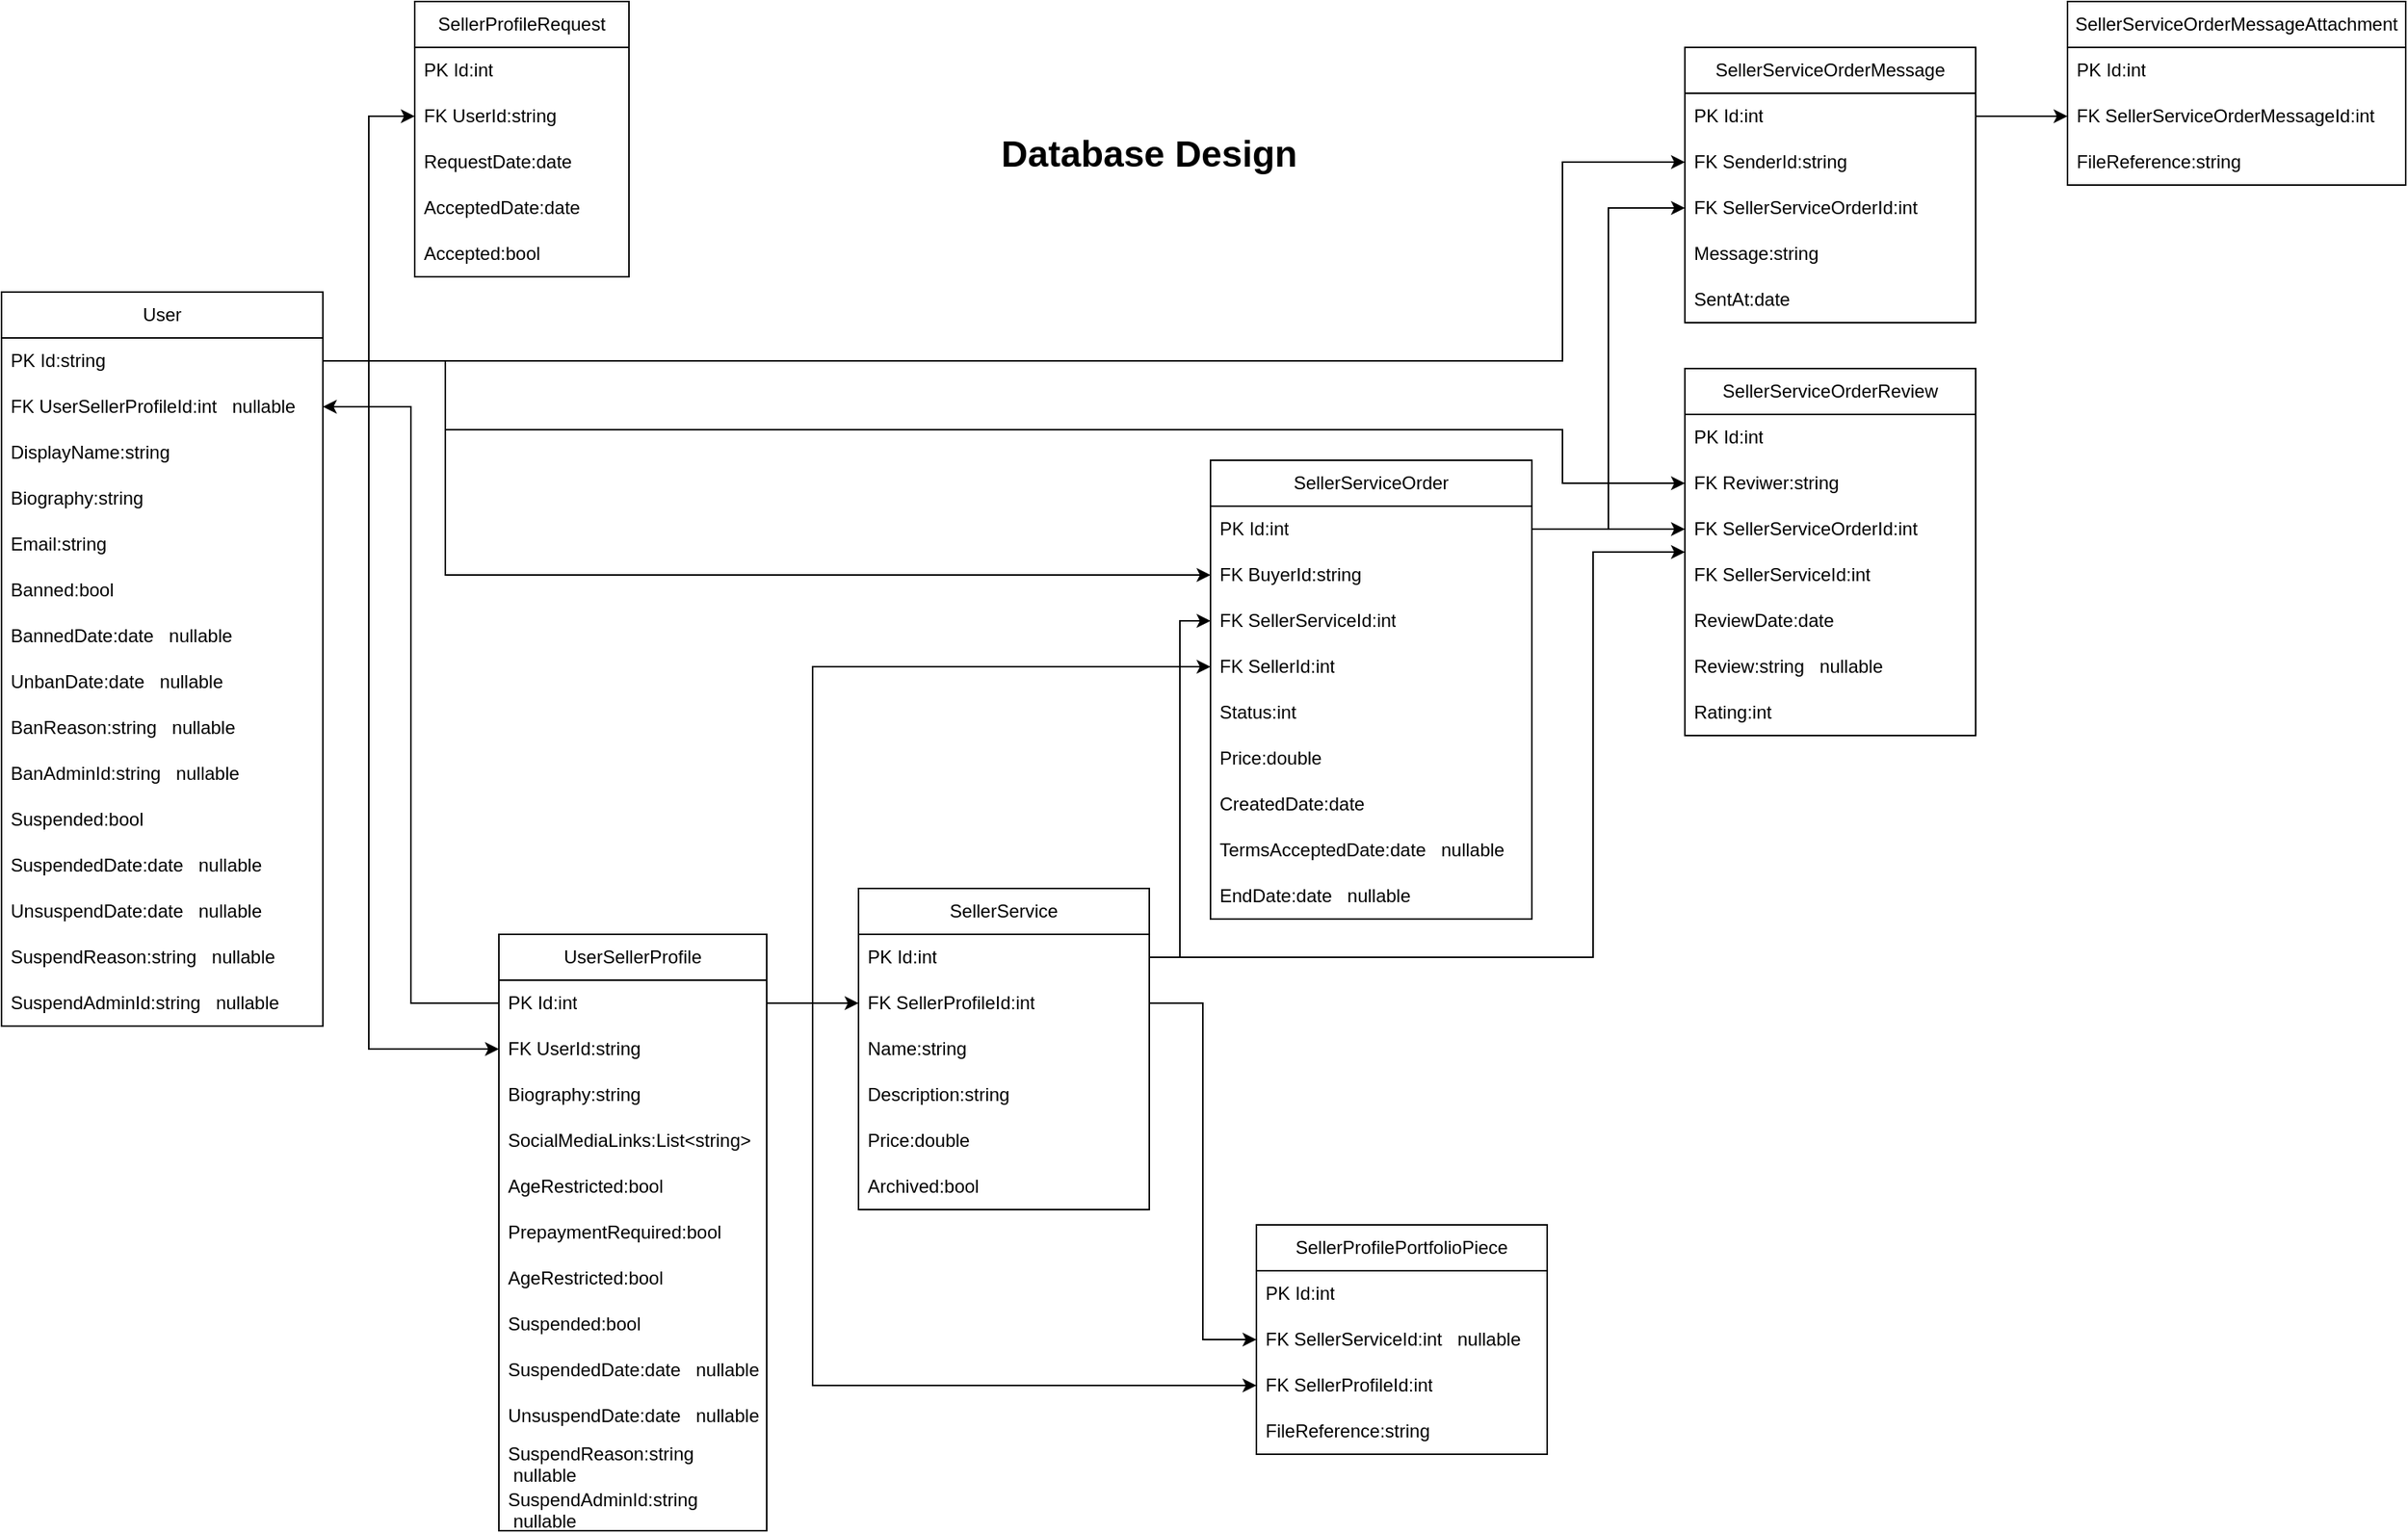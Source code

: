 <mxfile version="22.1.2" type="device">
  <diagram name="Page-1" id="EOcqesTEYwX42nReKtH7">
    <mxGraphModel dx="1434" dy="838" grid="1" gridSize="10" guides="1" tooltips="1" connect="1" arrows="1" fold="1" page="1" pageScale="1" pageWidth="850" pageHeight="1100" math="0" shadow="0">
      <root>
        <mxCell id="0" />
        <mxCell id="1" parent="0" />
        <mxCell id="UY2qzOe5k0s0eoKJkEdN-1" value="&lt;h1&gt;Database Design&lt;/h1&gt;" style="text;html=1;strokeColor=none;fillColor=none;spacing=5;spacingTop=-20;whiteSpace=wrap;overflow=hidden;rounded=0;align=center;" parent="1" vertex="1">
          <mxGeometry x="355" y="160" width="850" height="40" as="geometry" />
        </mxCell>
        <mxCell id="UY2qzOe5k0s0eoKJkEdN-2" value="SellerProfilePortfolioPiece" style="swimlane;fontStyle=0;childLayout=stackLayout;horizontal=1;startSize=30;horizontalStack=0;resizeParent=1;resizeParentMax=0;resizeLast=0;collapsible=1;marginBottom=0;whiteSpace=wrap;html=1;" parent="1" vertex="1">
          <mxGeometry x="850" y="880" width="190" height="150" as="geometry" />
        </mxCell>
        <mxCell id="UY2qzOe5k0s0eoKJkEdN-3" value="PK Id:int" style="text;strokeColor=none;fillColor=none;align=left;verticalAlign=middle;spacingLeft=4;spacingRight=4;overflow=hidden;points=[[0,0.5],[1,0.5]];portConstraint=eastwest;rotatable=0;whiteSpace=wrap;html=1;" parent="UY2qzOe5k0s0eoKJkEdN-2" vertex="1">
          <mxGeometry y="30" width="190" height="30" as="geometry" />
        </mxCell>
        <mxCell id="UY2qzOe5k0s0eoKJkEdN-5" value="FK SellerServiceId:int&amp;nbsp; &amp;nbsp;nullable" style="text;strokeColor=none;fillColor=none;align=left;verticalAlign=middle;spacingLeft=4;spacingRight=4;overflow=hidden;points=[[0,0.5],[1,0.5]];portConstraint=eastwest;rotatable=0;whiteSpace=wrap;html=1;" parent="UY2qzOe5k0s0eoKJkEdN-2" vertex="1">
          <mxGeometry y="60" width="190" height="30" as="geometry" />
        </mxCell>
        <mxCell id="UY2qzOe5k0s0eoKJkEdN-4" value="FK SellerProfileId:int" style="text;strokeColor=none;fillColor=none;align=left;verticalAlign=middle;spacingLeft=4;spacingRight=4;overflow=hidden;points=[[0,0.5],[1,0.5]];portConstraint=eastwest;rotatable=0;whiteSpace=wrap;html=1;" parent="UY2qzOe5k0s0eoKJkEdN-2" vertex="1">
          <mxGeometry y="90" width="190" height="30" as="geometry" />
        </mxCell>
        <mxCell id="UY2qzOe5k0s0eoKJkEdN-11" value="FileReference:string" style="text;strokeColor=none;fillColor=none;align=left;verticalAlign=middle;spacingLeft=4;spacingRight=4;overflow=hidden;points=[[0,0.5],[1,0.5]];portConstraint=eastwest;rotatable=0;whiteSpace=wrap;html=1;" parent="UY2qzOe5k0s0eoKJkEdN-2" vertex="1">
          <mxGeometry y="120" width="190" height="30" as="geometry" />
        </mxCell>
        <mxCell id="UY2qzOe5k0s0eoKJkEdN-12" value="SellerProfileRequest" style="swimlane;fontStyle=0;childLayout=stackLayout;horizontal=1;startSize=30;horizontalStack=0;resizeParent=1;resizeParentMax=0;resizeLast=0;collapsible=1;marginBottom=0;whiteSpace=wrap;html=1;" parent="1" vertex="1">
          <mxGeometry x="300" y="80" width="140" height="180" as="geometry" />
        </mxCell>
        <mxCell id="UY2qzOe5k0s0eoKJkEdN-13" value="PK Id:int" style="text;strokeColor=none;fillColor=none;align=left;verticalAlign=middle;spacingLeft=4;spacingRight=4;overflow=hidden;points=[[0,0.5],[1,0.5]];portConstraint=eastwest;rotatable=0;whiteSpace=wrap;html=1;" parent="UY2qzOe5k0s0eoKJkEdN-12" vertex="1">
          <mxGeometry y="30" width="140" height="30" as="geometry" />
        </mxCell>
        <mxCell id="UY2qzOe5k0s0eoKJkEdN-14" value="FK UserId:string" style="text;strokeColor=none;fillColor=none;align=left;verticalAlign=middle;spacingLeft=4;spacingRight=4;overflow=hidden;points=[[0,0.5],[1,0.5]];portConstraint=eastwest;rotatable=0;whiteSpace=wrap;html=1;" parent="UY2qzOe5k0s0eoKJkEdN-12" vertex="1">
          <mxGeometry y="60" width="140" height="30" as="geometry" />
        </mxCell>
        <mxCell id="UY2qzOe5k0s0eoKJkEdN-15" value="RequestDate:date" style="text;strokeColor=none;fillColor=none;align=left;verticalAlign=middle;spacingLeft=4;spacingRight=4;overflow=hidden;points=[[0,0.5],[1,0.5]];portConstraint=eastwest;rotatable=0;whiteSpace=wrap;html=1;" parent="UY2qzOe5k0s0eoKJkEdN-12" vertex="1">
          <mxGeometry y="90" width="140" height="30" as="geometry" />
        </mxCell>
        <mxCell id="UY2qzOe5k0s0eoKJkEdN-16" value="AcceptedDate:date" style="text;strokeColor=none;fillColor=none;align=left;verticalAlign=middle;spacingLeft=4;spacingRight=4;overflow=hidden;points=[[0,0.5],[1,0.5]];portConstraint=eastwest;rotatable=0;whiteSpace=wrap;html=1;" parent="UY2qzOe5k0s0eoKJkEdN-12" vertex="1">
          <mxGeometry y="120" width="140" height="30" as="geometry" />
        </mxCell>
        <mxCell id="UY2qzOe5k0s0eoKJkEdN-17" value="Accepted:bool" style="text;strokeColor=none;fillColor=none;align=left;verticalAlign=middle;spacingLeft=4;spacingRight=4;overflow=hidden;points=[[0,0.5],[1,0.5]];portConstraint=eastwest;rotatable=0;whiteSpace=wrap;html=1;" parent="UY2qzOe5k0s0eoKJkEdN-12" vertex="1">
          <mxGeometry y="150" width="140" height="30" as="geometry" />
        </mxCell>
        <mxCell id="UY2qzOe5k0s0eoKJkEdN-25" value="SellerServiceOrder" style="swimlane;fontStyle=0;childLayout=stackLayout;horizontal=1;startSize=30;horizontalStack=0;resizeParent=1;resizeParentMax=0;resizeLast=0;collapsible=1;marginBottom=0;whiteSpace=wrap;html=1;" parent="1" vertex="1">
          <mxGeometry x="820" y="380" width="210" height="300" as="geometry" />
        </mxCell>
        <mxCell id="UY2qzOe5k0s0eoKJkEdN-26" value="PK Id:int" style="text;strokeColor=none;fillColor=none;align=left;verticalAlign=middle;spacingLeft=4;spacingRight=4;overflow=hidden;points=[[0,0.5],[1,0.5]];portConstraint=eastwest;rotatable=0;whiteSpace=wrap;html=1;" parent="UY2qzOe5k0s0eoKJkEdN-25" vertex="1">
          <mxGeometry y="30" width="210" height="30" as="geometry" />
        </mxCell>
        <mxCell id="UY2qzOe5k0s0eoKJkEdN-27" value="FK BuyerId:string" style="text;strokeColor=none;fillColor=none;align=left;verticalAlign=middle;spacingLeft=4;spacingRight=4;overflow=hidden;points=[[0,0.5],[1,0.5]];portConstraint=eastwest;rotatable=0;whiteSpace=wrap;html=1;" parent="UY2qzOe5k0s0eoKJkEdN-25" vertex="1">
          <mxGeometry y="60" width="210" height="30" as="geometry" />
        </mxCell>
        <mxCell id="UY2qzOe5k0s0eoKJkEdN-28" value="FK SellerServiceId:int" style="text;strokeColor=none;fillColor=none;align=left;verticalAlign=middle;spacingLeft=4;spacingRight=4;overflow=hidden;points=[[0,0.5],[1,0.5]];portConstraint=eastwest;rotatable=0;whiteSpace=wrap;html=1;" parent="UY2qzOe5k0s0eoKJkEdN-25" vertex="1">
          <mxGeometry y="90" width="210" height="30" as="geometry" />
        </mxCell>
        <mxCell id="UY2qzOe5k0s0eoKJkEdN-29" value="FK SellerId:int" style="text;strokeColor=none;fillColor=none;align=left;verticalAlign=middle;spacingLeft=4;spacingRight=4;overflow=hidden;points=[[0,0.5],[1,0.5]];portConstraint=eastwest;rotatable=0;whiteSpace=wrap;html=1;" parent="UY2qzOe5k0s0eoKJkEdN-25" vertex="1">
          <mxGeometry y="120" width="210" height="30" as="geometry" />
        </mxCell>
        <mxCell id="UY2qzOe5k0s0eoKJkEdN-30" value="Status:int" style="text;strokeColor=none;fillColor=none;align=left;verticalAlign=middle;spacingLeft=4;spacingRight=4;overflow=hidden;points=[[0,0.5],[1,0.5]];portConstraint=eastwest;rotatable=0;whiteSpace=wrap;html=1;" parent="UY2qzOe5k0s0eoKJkEdN-25" vertex="1">
          <mxGeometry y="150" width="210" height="30" as="geometry" />
        </mxCell>
        <mxCell id="UY2qzOe5k0s0eoKJkEdN-31" value="Price:double" style="text;strokeColor=none;fillColor=none;align=left;verticalAlign=middle;spacingLeft=4;spacingRight=4;overflow=hidden;points=[[0,0.5],[1,0.5]];portConstraint=eastwest;rotatable=0;whiteSpace=wrap;html=1;" parent="UY2qzOe5k0s0eoKJkEdN-25" vertex="1">
          <mxGeometry y="180" width="210" height="30" as="geometry" />
        </mxCell>
        <mxCell id="UY2qzOe5k0s0eoKJkEdN-32" value="CreatedDate:date" style="text;strokeColor=none;fillColor=none;align=left;verticalAlign=middle;spacingLeft=4;spacingRight=4;overflow=hidden;points=[[0,0.5],[1,0.5]];portConstraint=eastwest;rotatable=0;whiteSpace=wrap;html=1;" parent="UY2qzOe5k0s0eoKJkEdN-25" vertex="1">
          <mxGeometry y="210" width="210" height="30" as="geometry" />
        </mxCell>
        <mxCell id="UY2qzOe5k0s0eoKJkEdN-33" value="TermsAcceptedDate:date&amp;nbsp; &amp;nbsp;nullable" style="text;strokeColor=none;fillColor=none;align=left;verticalAlign=middle;spacingLeft=4;spacingRight=4;overflow=hidden;points=[[0,0.5],[1,0.5]];portConstraint=eastwest;rotatable=0;whiteSpace=wrap;html=1;" parent="UY2qzOe5k0s0eoKJkEdN-25" vertex="1">
          <mxGeometry y="240" width="210" height="30" as="geometry" />
        </mxCell>
        <mxCell id="UY2qzOe5k0s0eoKJkEdN-34" value="EndDate:date&amp;nbsp; &amp;nbsp;nullable" style="text;strokeColor=none;fillColor=none;align=left;verticalAlign=middle;spacingLeft=4;spacingRight=4;overflow=hidden;points=[[0,0.5],[1,0.5]];portConstraint=eastwest;rotatable=0;whiteSpace=wrap;html=1;" parent="UY2qzOe5k0s0eoKJkEdN-25" vertex="1">
          <mxGeometry y="270" width="210" height="30" as="geometry" />
        </mxCell>
        <mxCell id="UY2qzOe5k0s0eoKJkEdN-35" value="SellerServiceOrderMessage" style="swimlane;fontStyle=0;childLayout=stackLayout;horizontal=1;startSize=30;horizontalStack=0;resizeParent=1;resizeParentMax=0;resizeLast=0;collapsible=1;marginBottom=0;whiteSpace=wrap;html=1;" parent="1" vertex="1">
          <mxGeometry x="1130" y="110" width="190" height="180" as="geometry" />
        </mxCell>
        <mxCell id="UY2qzOe5k0s0eoKJkEdN-36" value="PK Id:int" style="text;strokeColor=none;fillColor=none;align=left;verticalAlign=middle;spacingLeft=4;spacingRight=4;overflow=hidden;points=[[0,0.5],[1,0.5]];portConstraint=eastwest;rotatable=0;whiteSpace=wrap;html=1;" parent="UY2qzOe5k0s0eoKJkEdN-35" vertex="1">
          <mxGeometry y="30" width="190" height="30" as="geometry" />
        </mxCell>
        <mxCell id="UY2qzOe5k0s0eoKJkEdN-38" value="FK SenderId:string" style="text;strokeColor=none;fillColor=none;align=left;verticalAlign=middle;spacingLeft=4;spacingRight=4;overflow=hidden;points=[[0,0.5],[1,0.5]];portConstraint=eastwest;rotatable=0;whiteSpace=wrap;html=1;" parent="UY2qzOe5k0s0eoKJkEdN-35" vertex="1">
          <mxGeometry y="60" width="190" height="30" as="geometry" />
        </mxCell>
        <mxCell id="UY2qzOe5k0s0eoKJkEdN-37" value="FK SellerServiceOrderId:int" style="text;strokeColor=none;fillColor=none;align=left;verticalAlign=middle;spacingLeft=4;spacingRight=4;overflow=hidden;points=[[0,0.5],[1,0.5]];portConstraint=eastwest;rotatable=0;whiteSpace=wrap;html=1;" parent="UY2qzOe5k0s0eoKJkEdN-35" vertex="1">
          <mxGeometry y="90" width="190" height="30" as="geometry" />
        </mxCell>
        <mxCell id="UY2qzOe5k0s0eoKJkEdN-39" value="Message:string" style="text;strokeColor=none;fillColor=none;align=left;verticalAlign=middle;spacingLeft=4;spacingRight=4;overflow=hidden;points=[[0,0.5],[1,0.5]];portConstraint=eastwest;rotatable=0;whiteSpace=wrap;html=1;" parent="UY2qzOe5k0s0eoKJkEdN-35" vertex="1">
          <mxGeometry y="120" width="190" height="30" as="geometry" />
        </mxCell>
        <mxCell id="UY2qzOe5k0s0eoKJkEdN-40" value="SentAt:date" style="text;strokeColor=none;fillColor=none;align=left;verticalAlign=middle;spacingLeft=4;spacingRight=4;overflow=hidden;points=[[0,0.5],[1,0.5]];portConstraint=eastwest;rotatable=0;whiteSpace=wrap;html=1;" parent="UY2qzOe5k0s0eoKJkEdN-35" vertex="1">
          <mxGeometry y="150" width="190" height="30" as="geometry" />
        </mxCell>
        <mxCell id="UY2qzOe5k0s0eoKJkEdN-41" value="SellerServiceOrderMessageAttachment" style="swimlane;fontStyle=0;childLayout=stackLayout;horizontal=1;startSize=30;horizontalStack=0;resizeParent=1;resizeParentMax=0;resizeLast=0;collapsible=1;marginBottom=0;whiteSpace=wrap;html=1;" parent="1" vertex="1">
          <mxGeometry x="1380" y="80" width="221" height="120" as="geometry" />
        </mxCell>
        <mxCell id="UY2qzOe5k0s0eoKJkEdN-42" value="PK Id:int" style="text;strokeColor=none;fillColor=none;align=left;verticalAlign=middle;spacingLeft=4;spacingRight=4;overflow=hidden;points=[[0,0.5],[1,0.5]];portConstraint=eastwest;rotatable=0;whiteSpace=wrap;html=1;" parent="UY2qzOe5k0s0eoKJkEdN-41" vertex="1">
          <mxGeometry y="30" width="221" height="30" as="geometry" />
        </mxCell>
        <mxCell id="UY2qzOe5k0s0eoKJkEdN-43" value="FK SellerServiceOrderMessageId:int" style="text;strokeColor=none;fillColor=none;align=left;verticalAlign=middle;spacingLeft=4;spacingRight=4;overflow=hidden;points=[[0,0.5],[1,0.5]];portConstraint=eastwest;rotatable=0;whiteSpace=wrap;html=1;" parent="UY2qzOe5k0s0eoKJkEdN-41" vertex="1">
          <mxGeometry y="60" width="221" height="30" as="geometry" />
        </mxCell>
        <mxCell id="UY2qzOe5k0s0eoKJkEdN-44" value="FileReference:string" style="text;strokeColor=none;fillColor=none;align=left;verticalAlign=middle;spacingLeft=4;spacingRight=4;overflow=hidden;points=[[0,0.5],[1,0.5]];portConstraint=eastwest;rotatable=0;whiteSpace=wrap;html=1;" parent="UY2qzOe5k0s0eoKJkEdN-41" vertex="1">
          <mxGeometry y="90" width="221" height="30" as="geometry" />
        </mxCell>
        <mxCell id="UY2qzOe5k0s0eoKJkEdN-55" value="SellerServiceOrderReview" style="swimlane;fontStyle=0;childLayout=stackLayout;horizontal=1;startSize=30;horizontalStack=0;resizeParent=1;resizeParentMax=0;resizeLast=0;collapsible=1;marginBottom=0;whiteSpace=wrap;html=1;" parent="1" vertex="1">
          <mxGeometry x="1130" y="320" width="190" height="240" as="geometry" />
        </mxCell>
        <mxCell id="UY2qzOe5k0s0eoKJkEdN-56" value="PK Id:int" style="text;strokeColor=none;fillColor=none;align=left;verticalAlign=middle;spacingLeft=4;spacingRight=4;overflow=hidden;points=[[0,0.5],[1,0.5]];portConstraint=eastwest;rotatable=0;whiteSpace=wrap;html=1;" parent="UY2qzOe5k0s0eoKJkEdN-55" vertex="1">
          <mxGeometry y="30" width="190" height="30" as="geometry" />
        </mxCell>
        <mxCell id="UY2qzOe5k0s0eoKJkEdN-59" value="FK Reviwer:string&amp;nbsp;" style="text;strokeColor=none;fillColor=none;align=left;verticalAlign=middle;spacingLeft=4;spacingRight=4;overflow=hidden;points=[[0,0.5],[1,0.5]];portConstraint=eastwest;rotatable=0;whiteSpace=wrap;html=1;" parent="UY2qzOe5k0s0eoKJkEdN-55" vertex="1">
          <mxGeometry y="60" width="190" height="30" as="geometry" />
        </mxCell>
        <mxCell id="UY2qzOe5k0s0eoKJkEdN-57" value="FK SellerServiceOrderId:int" style="text;strokeColor=none;fillColor=none;align=left;verticalAlign=middle;spacingLeft=4;spacingRight=4;overflow=hidden;points=[[0,0.5],[1,0.5]];portConstraint=eastwest;rotatable=0;whiteSpace=wrap;html=1;" parent="UY2qzOe5k0s0eoKJkEdN-55" vertex="1">
          <mxGeometry y="90" width="190" height="30" as="geometry" />
        </mxCell>
        <mxCell id="UY2qzOe5k0s0eoKJkEdN-58" value="FK&amp;nbsp;SellerServiceId:int" style="text;strokeColor=none;fillColor=none;align=left;verticalAlign=middle;spacingLeft=4;spacingRight=4;overflow=hidden;points=[[0,0.5],[1,0.5]];portConstraint=eastwest;rotatable=0;whiteSpace=wrap;html=1;" parent="UY2qzOe5k0s0eoKJkEdN-55" vertex="1">
          <mxGeometry y="120" width="190" height="30" as="geometry" />
        </mxCell>
        <mxCell id="yIItKk7yf84a2ZR0tYBl-34" value="ReviewDate:date" style="text;strokeColor=none;fillColor=none;align=left;verticalAlign=middle;spacingLeft=4;spacingRight=4;overflow=hidden;points=[[0,0.5],[1,0.5]];portConstraint=eastwest;rotatable=0;whiteSpace=wrap;html=1;" vertex="1" parent="UY2qzOe5k0s0eoKJkEdN-55">
          <mxGeometry y="150" width="190" height="30" as="geometry" />
        </mxCell>
        <mxCell id="UY2qzOe5k0s0eoKJkEdN-60" value="Review:string&amp;nbsp; &amp;nbsp;nullable" style="text;strokeColor=none;fillColor=none;align=left;verticalAlign=middle;spacingLeft=4;spacingRight=4;overflow=hidden;points=[[0,0.5],[1,0.5]];portConstraint=eastwest;rotatable=0;whiteSpace=wrap;html=1;" parent="UY2qzOe5k0s0eoKJkEdN-55" vertex="1">
          <mxGeometry y="180" width="190" height="30" as="geometry" />
        </mxCell>
        <mxCell id="UY2qzOe5k0s0eoKJkEdN-61" value="Rating:int" style="text;strokeColor=none;fillColor=none;align=left;verticalAlign=middle;spacingLeft=4;spacingRight=4;overflow=hidden;points=[[0,0.5],[1,0.5]];portConstraint=eastwest;rotatable=0;whiteSpace=wrap;html=1;" parent="UY2qzOe5k0s0eoKJkEdN-55" vertex="1">
          <mxGeometry y="210" width="190" height="30" as="geometry" />
        </mxCell>
        <mxCell id="UY2qzOe5k0s0eoKJkEdN-62" value="User" style="swimlane;fontStyle=0;childLayout=stackLayout;horizontal=1;startSize=30;horizontalStack=0;resizeParent=1;resizeParentMax=0;resizeLast=0;collapsible=1;marginBottom=0;whiteSpace=wrap;html=1;" parent="1" vertex="1">
          <mxGeometry x="30" y="270" width="210" height="480" as="geometry" />
        </mxCell>
        <mxCell id="UY2qzOe5k0s0eoKJkEdN-63" value="PK Id:string" style="text;strokeColor=none;fillColor=none;align=left;verticalAlign=middle;spacingLeft=4;spacingRight=4;overflow=hidden;points=[[0,0.5],[1,0.5]];portConstraint=eastwest;rotatable=0;whiteSpace=wrap;html=1;" parent="UY2qzOe5k0s0eoKJkEdN-62" vertex="1">
          <mxGeometry y="30" width="210" height="30" as="geometry" />
        </mxCell>
        <mxCell id="UY2qzOe5k0s0eoKJkEdN-64" value="FK UserSellerProfileId:int&amp;nbsp; &amp;nbsp;nullable" style="text;strokeColor=none;fillColor=none;align=left;verticalAlign=middle;spacingLeft=4;spacingRight=4;overflow=hidden;points=[[0,0.5],[1,0.5]];portConstraint=eastwest;rotatable=0;whiteSpace=wrap;html=1;" parent="UY2qzOe5k0s0eoKJkEdN-62" vertex="1">
          <mxGeometry y="60" width="210" height="30" as="geometry" />
        </mxCell>
        <mxCell id="UY2qzOe5k0s0eoKJkEdN-65" value="DisplayName:string" style="text;strokeColor=none;fillColor=none;align=left;verticalAlign=middle;spacingLeft=4;spacingRight=4;overflow=hidden;points=[[0,0.5],[1,0.5]];portConstraint=eastwest;rotatable=0;whiteSpace=wrap;html=1;" parent="UY2qzOe5k0s0eoKJkEdN-62" vertex="1">
          <mxGeometry y="90" width="210" height="30" as="geometry" />
        </mxCell>
        <mxCell id="UY2qzOe5k0s0eoKJkEdN-67" value="Biography:string" style="text;strokeColor=none;fillColor=none;align=left;verticalAlign=middle;spacingLeft=4;spacingRight=4;overflow=hidden;points=[[0,0.5],[1,0.5]];portConstraint=eastwest;rotatable=0;whiteSpace=wrap;html=1;" parent="UY2qzOe5k0s0eoKJkEdN-62" vertex="1">
          <mxGeometry y="120" width="210" height="30" as="geometry" />
        </mxCell>
        <mxCell id="UY2qzOe5k0s0eoKJkEdN-68" value="Email:string" style="text;strokeColor=none;fillColor=none;align=left;verticalAlign=middle;spacingLeft=4;spacingRight=4;overflow=hidden;points=[[0,0.5],[1,0.5]];portConstraint=eastwest;rotatable=0;whiteSpace=wrap;html=1;" parent="UY2qzOe5k0s0eoKJkEdN-62" vertex="1">
          <mxGeometry y="150" width="210" height="30" as="geometry" />
        </mxCell>
        <mxCell id="UY2qzOe5k0s0eoKJkEdN-69" value="Banned:bool" style="text;strokeColor=none;fillColor=none;align=left;verticalAlign=middle;spacingLeft=4;spacingRight=4;overflow=hidden;points=[[0,0.5],[1,0.5]];portConstraint=eastwest;rotatable=0;whiteSpace=wrap;html=1;" parent="UY2qzOe5k0s0eoKJkEdN-62" vertex="1">
          <mxGeometry y="180" width="210" height="30" as="geometry" />
        </mxCell>
        <mxCell id="UY2qzOe5k0s0eoKJkEdN-70" value="BannedDate:date&amp;nbsp; &amp;nbsp;nullable" style="text;strokeColor=none;fillColor=none;align=left;verticalAlign=middle;spacingLeft=4;spacingRight=4;overflow=hidden;points=[[0,0.5],[1,0.5]];portConstraint=eastwest;rotatable=0;whiteSpace=wrap;html=1;" parent="UY2qzOe5k0s0eoKJkEdN-62" vertex="1">
          <mxGeometry y="210" width="210" height="30" as="geometry" />
        </mxCell>
        <mxCell id="UY2qzOe5k0s0eoKJkEdN-71" value="UnbanDate:date&amp;nbsp; &amp;nbsp;nullable" style="text;strokeColor=none;fillColor=none;align=left;verticalAlign=middle;spacingLeft=4;spacingRight=4;overflow=hidden;points=[[0,0.5],[1,0.5]];portConstraint=eastwest;rotatable=0;whiteSpace=wrap;html=1;" parent="UY2qzOe5k0s0eoKJkEdN-62" vertex="1">
          <mxGeometry y="240" width="210" height="30" as="geometry" />
        </mxCell>
        <mxCell id="UY2qzOe5k0s0eoKJkEdN-72" value="BanReason:string&amp;nbsp; &amp;nbsp;nullable" style="text;strokeColor=none;fillColor=none;align=left;verticalAlign=middle;spacingLeft=4;spacingRight=4;overflow=hidden;points=[[0,0.5],[1,0.5]];portConstraint=eastwest;rotatable=0;whiteSpace=wrap;html=1;" parent="UY2qzOe5k0s0eoKJkEdN-62" vertex="1">
          <mxGeometry y="270" width="210" height="30" as="geometry" />
        </mxCell>
        <mxCell id="UY2qzOe5k0s0eoKJkEdN-73" value="BanAdminId:string&amp;nbsp; &amp;nbsp;nullable" style="text;strokeColor=none;fillColor=none;align=left;verticalAlign=middle;spacingLeft=4;spacingRight=4;overflow=hidden;points=[[0,0.5],[1,0.5]];portConstraint=eastwest;rotatable=0;whiteSpace=wrap;html=1;" parent="UY2qzOe5k0s0eoKJkEdN-62" vertex="1">
          <mxGeometry y="300" width="210" height="30" as="geometry" />
        </mxCell>
        <mxCell id="yIItKk7yf84a2ZR0tYBl-2" value="Suspended:bool" style="text;strokeColor=none;fillColor=none;align=left;verticalAlign=middle;spacingLeft=4;spacingRight=4;overflow=hidden;points=[[0,0.5],[1,0.5]];portConstraint=eastwest;rotatable=0;whiteSpace=wrap;html=1;" vertex="1" parent="UY2qzOe5k0s0eoKJkEdN-62">
          <mxGeometry y="330" width="210" height="30" as="geometry" />
        </mxCell>
        <mxCell id="yIItKk7yf84a2ZR0tYBl-3" value="SuspendedDate:date&amp;nbsp; &amp;nbsp;nullable" style="text;strokeColor=none;fillColor=none;align=left;verticalAlign=middle;spacingLeft=4;spacingRight=4;overflow=hidden;points=[[0,0.5],[1,0.5]];portConstraint=eastwest;rotatable=0;whiteSpace=wrap;html=1;" vertex="1" parent="UY2qzOe5k0s0eoKJkEdN-62">
          <mxGeometry y="360" width="210" height="30" as="geometry" />
        </mxCell>
        <mxCell id="yIItKk7yf84a2ZR0tYBl-4" value="UnsuspendDate:date&amp;nbsp; &amp;nbsp;nullable" style="text;strokeColor=none;fillColor=none;align=left;verticalAlign=middle;spacingLeft=4;spacingRight=4;overflow=hidden;points=[[0,0.5],[1,0.5]];portConstraint=eastwest;rotatable=0;whiteSpace=wrap;html=1;" vertex="1" parent="UY2qzOe5k0s0eoKJkEdN-62">
          <mxGeometry y="390" width="210" height="30" as="geometry" />
        </mxCell>
        <mxCell id="yIItKk7yf84a2ZR0tYBl-5" value="SuspendReason:string&amp;nbsp; &amp;nbsp;nullable" style="text;strokeColor=none;fillColor=none;align=left;verticalAlign=middle;spacingLeft=4;spacingRight=4;overflow=hidden;points=[[0,0.5],[1,0.5]];portConstraint=eastwest;rotatable=0;whiteSpace=wrap;html=1;" vertex="1" parent="UY2qzOe5k0s0eoKJkEdN-62">
          <mxGeometry y="420" width="210" height="30" as="geometry" />
        </mxCell>
        <mxCell id="yIItKk7yf84a2ZR0tYBl-1" value="SuspendAdminId:string&amp;nbsp; &amp;nbsp;nullable" style="text;strokeColor=none;fillColor=none;align=left;verticalAlign=middle;spacingLeft=4;spacingRight=4;overflow=hidden;points=[[0,0.5],[1,0.5]];portConstraint=eastwest;rotatable=0;whiteSpace=wrap;html=1;" vertex="1" parent="UY2qzOe5k0s0eoKJkEdN-62">
          <mxGeometry y="450" width="210" height="30" as="geometry" />
        </mxCell>
        <mxCell id="yIItKk7yf84a2ZR0tYBl-6" value="UserSellerProfile" style="swimlane;fontStyle=0;childLayout=stackLayout;horizontal=1;startSize=30;horizontalStack=0;resizeParent=1;resizeParentMax=0;resizeLast=0;collapsible=1;marginBottom=0;whiteSpace=wrap;html=1;" vertex="1" parent="1">
          <mxGeometry x="355" y="690" width="175" height="390" as="geometry" />
        </mxCell>
        <mxCell id="yIItKk7yf84a2ZR0tYBl-7" value="PK Id:int" style="text;strokeColor=none;fillColor=none;align=left;verticalAlign=middle;spacingLeft=4;spacingRight=4;overflow=hidden;points=[[0,0.5],[1,0.5]];portConstraint=eastwest;rotatable=0;whiteSpace=wrap;html=1;" vertex="1" parent="yIItKk7yf84a2ZR0tYBl-6">
          <mxGeometry y="30" width="175" height="30" as="geometry" />
        </mxCell>
        <mxCell id="yIItKk7yf84a2ZR0tYBl-8" value="FK UserId:string" style="text;strokeColor=none;fillColor=none;align=left;verticalAlign=middle;spacingLeft=4;spacingRight=4;overflow=hidden;points=[[0,0.5],[1,0.5]];portConstraint=eastwest;rotatable=0;whiteSpace=wrap;html=1;" vertex="1" parent="yIItKk7yf84a2ZR0tYBl-6">
          <mxGeometry y="60" width="175" height="30" as="geometry" />
        </mxCell>
        <mxCell id="yIItKk7yf84a2ZR0tYBl-9" value="Biography:string" style="text;strokeColor=none;fillColor=none;align=left;verticalAlign=middle;spacingLeft=4;spacingRight=4;overflow=hidden;points=[[0,0.5],[1,0.5]];portConstraint=eastwest;rotatable=0;whiteSpace=wrap;html=1;" vertex="1" parent="yIItKk7yf84a2ZR0tYBl-6">
          <mxGeometry y="90" width="175" height="30" as="geometry" />
        </mxCell>
        <mxCell id="yIItKk7yf84a2ZR0tYBl-10" value="SocialMediaLinks:List&amp;lt;string&amp;gt;" style="text;strokeColor=none;fillColor=none;align=left;verticalAlign=middle;spacingLeft=4;spacingRight=4;overflow=hidden;points=[[0,0.5],[1,0.5]];portConstraint=eastwest;rotatable=0;whiteSpace=wrap;html=1;" vertex="1" parent="yIItKk7yf84a2ZR0tYBl-6">
          <mxGeometry y="120" width="175" height="30" as="geometry" />
        </mxCell>
        <mxCell id="yIItKk7yf84a2ZR0tYBl-11" value="AgeRestricted:bool" style="text;strokeColor=none;fillColor=none;align=left;verticalAlign=middle;spacingLeft=4;spacingRight=4;overflow=hidden;points=[[0,0.5],[1,0.5]];portConstraint=eastwest;rotatable=0;whiteSpace=wrap;html=1;" vertex="1" parent="yIItKk7yf84a2ZR0tYBl-6">
          <mxGeometry y="150" width="175" height="30" as="geometry" />
        </mxCell>
        <mxCell id="yIItKk7yf84a2ZR0tYBl-12" value="PrepaymentRequired:bool" style="text;strokeColor=none;fillColor=none;align=left;verticalAlign=middle;spacingLeft=4;spacingRight=4;overflow=hidden;points=[[0,0.5],[1,0.5]];portConstraint=eastwest;rotatable=0;whiteSpace=wrap;html=1;" vertex="1" parent="yIItKk7yf84a2ZR0tYBl-6">
          <mxGeometry y="180" width="175" height="30" as="geometry" />
        </mxCell>
        <mxCell id="yIItKk7yf84a2ZR0tYBl-14" value="AgeRestricted:bool" style="text;strokeColor=none;fillColor=none;align=left;verticalAlign=middle;spacingLeft=4;spacingRight=4;overflow=hidden;points=[[0,0.5],[1,0.5]];portConstraint=eastwest;rotatable=0;whiteSpace=wrap;html=1;" vertex="1" parent="yIItKk7yf84a2ZR0tYBl-6">
          <mxGeometry y="210" width="175" height="30" as="geometry" />
        </mxCell>
        <mxCell id="yIItKk7yf84a2ZR0tYBl-15" value="Suspended:bool" style="text;strokeColor=none;fillColor=none;align=left;verticalAlign=middle;spacingLeft=4;spacingRight=4;overflow=hidden;points=[[0,0.5],[1,0.5]];portConstraint=eastwest;rotatable=0;whiteSpace=wrap;html=1;" vertex="1" parent="yIItKk7yf84a2ZR0tYBl-6">
          <mxGeometry y="240" width="175" height="30" as="geometry" />
        </mxCell>
        <mxCell id="yIItKk7yf84a2ZR0tYBl-16" value="SuspendedDate:date&amp;nbsp; &amp;nbsp;nullable" style="text;strokeColor=none;fillColor=none;align=left;verticalAlign=middle;spacingLeft=4;spacingRight=4;overflow=hidden;points=[[0,0.5],[1,0.5]];portConstraint=eastwest;rotatable=0;whiteSpace=wrap;html=1;" vertex="1" parent="yIItKk7yf84a2ZR0tYBl-6">
          <mxGeometry y="270" width="175" height="30" as="geometry" />
        </mxCell>
        <mxCell id="yIItKk7yf84a2ZR0tYBl-17" value="UnsuspendDate:date&amp;nbsp; &amp;nbsp;nullable" style="text;strokeColor=none;fillColor=none;align=left;verticalAlign=middle;spacingLeft=4;spacingRight=4;overflow=hidden;points=[[0,0.5],[1,0.5]];portConstraint=eastwest;rotatable=0;whiteSpace=wrap;html=1;" vertex="1" parent="yIItKk7yf84a2ZR0tYBl-6">
          <mxGeometry y="300" width="175" height="30" as="geometry" />
        </mxCell>
        <mxCell id="yIItKk7yf84a2ZR0tYBl-18" value="SuspendReason:string&amp;nbsp; &amp;nbsp;nullable" style="text;strokeColor=none;fillColor=none;align=left;verticalAlign=middle;spacingLeft=4;spacingRight=4;overflow=hidden;points=[[0,0.5],[1,0.5]];portConstraint=eastwest;rotatable=0;whiteSpace=wrap;html=1;" vertex="1" parent="yIItKk7yf84a2ZR0tYBl-6">
          <mxGeometry y="330" width="175" height="30" as="geometry" />
        </mxCell>
        <mxCell id="yIItKk7yf84a2ZR0tYBl-19" value="SuspendAdminId:string&amp;nbsp; &amp;nbsp;nullable" style="text;strokeColor=none;fillColor=none;align=left;verticalAlign=middle;spacingLeft=4;spacingRight=4;overflow=hidden;points=[[0,0.5],[1,0.5]];portConstraint=eastwest;rotatable=0;whiteSpace=wrap;html=1;" vertex="1" parent="yIItKk7yf84a2ZR0tYBl-6">
          <mxGeometry y="360" width="175" height="30" as="geometry" />
        </mxCell>
        <mxCell id="yIItKk7yf84a2ZR0tYBl-24" style="edgeStyle=orthogonalEdgeStyle;rounded=0;orthogonalLoop=1;jettySize=auto;html=1;exitX=1;exitY=0.5;exitDx=0;exitDy=0;entryX=0;entryY=0.5;entryDx=0;entryDy=0;" edge="1" parent="1" source="yIItKk7yf84a2ZR0tYBl-7" target="UY2qzOe5k0s0eoKJkEdN-20">
          <mxGeometry relative="1" as="geometry" />
        </mxCell>
        <mxCell id="UY2qzOe5k0s0eoKJkEdN-18" value="SellerService" style="swimlane;fontStyle=0;childLayout=stackLayout;horizontal=1;startSize=30;horizontalStack=0;resizeParent=1;resizeParentMax=0;resizeLast=0;collapsible=1;marginBottom=0;whiteSpace=wrap;html=1;" parent="1" vertex="1">
          <mxGeometry x="590" y="660" width="190" height="210" as="geometry" />
        </mxCell>
        <mxCell id="UY2qzOe5k0s0eoKJkEdN-19" value="PK Id:int" style="text;strokeColor=none;fillColor=none;align=left;verticalAlign=middle;spacingLeft=4;spacingRight=4;overflow=hidden;points=[[0,0.5],[1,0.5]];portConstraint=eastwest;rotatable=0;whiteSpace=wrap;html=1;" parent="UY2qzOe5k0s0eoKJkEdN-18" vertex="1">
          <mxGeometry y="30" width="190" height="30" as="geometry" />
        </mxCell>
        <mxCell id="UY2qzOe5k0s0eoKJkEdN-20" value="FK SellerProfileId:int" style="text;strokeColor=none;fillColor=none;align=left;verticalAlign=middle;spacingLeft=4;spacingRight=4;overflow=hidden;points=[[0,0.5],[1,0.5]];portConstraint=eastwest;rotatable=0;whiteSpace=wrap;html=1;" parent="UY2qzOe5k0s0eoKJkEdN-18" vertex="1">
          <mxGeometry y="60" width="190" height="30" as="geometry" />
        </mxCell>
        <mxCell id="UY2qzOe5k0s0eoKJkEdN-21" value="Name:string" style="text;strokeColor=none;fillColor=none;align=left;verticalAlign=middle;spacingLeft=4;spacingRight=4;overflow=hidden;points=[[0,0.5],[1,0.5]];portConstraint=eastwest;rotatable=0;whiteSpace=wrap;html=1;" parent="UY2qzOe5k0s0eoKJkEdN-18" vertex="1">
          <mxGeometry y="90" width="190" height="30" as="geometry" />
        </mxCell>
        <mxCell id="UY2qzOe5k0s0eoKJkEdN-22" value="Description:string" style="text;strokeColor=none;fillColor=none;align=left;verticalAlign=middle;spacingLeft=4;spacingRight=4;overflow=hidden;points=[[0,0.5],[1,0.5]];portConstraint=eastwest;rotatable=0;whiteSpace=wrap;html=1;" parent="UY2qzOe5k0s0eoKJkEdN-18" vertex="1">
          <mxGeometry y="120" width="190" height="30" as="geometry" />
        </mxCell>
        <mxCell id="UY2qzOe5k0s0eoKJkEdN-23" value="Price:double" style="text;strokeColor=none;fillColor=none;align=left;verticalAlign=middle;spacingLeft=4;spacingRight=4;overflow=hidden;points=[[0,0.5],[1,0.5]];portConstraint=eastwest;rotatable=0;whiteSpace=wrap;html=1;" parent="UY2qzOe5k0s0eoKJkEdN-18" vertex="1">
          <mxGeometry y="150" width="190" height="30" as="geometry" />
        </mxCell>
        <mxCell id="UY2qzOe5k0s0eoKJkEdN-24" value="Archived:bool" style="text;strokeColor=none;fillColor=none;align=left;verticalAlign=middle;spacingLeft=4;spacingRight=4;overflow=hidden;points=[[0,0.5],[1,0.5]];portConstraint=eastwest;rotatable=0;whiteSpace=wrap;html=1;" parent="UY2qzOe5k0s0eoKJkEdN-18" vertex="1">
          <mxGeometry y="180" width="190" height="30" as="geometry" />
        </mxCell>
        <mxCell id="yIItKk7yf84a2ZR0tYBl-25" style="edgeStyle=orthogonalEdgeStyle;rounded=0;orthogonalLoop=1;jettySize=auto;html=1;exitX=1;exitY=0.5;exitDx=0;exitDy=0;entryX=0;entryY=0.5;entryDx=0;entryDy=0;" edge="1" parent="1" source="yIItKk7yf84a2ZR0tYBl-7" target="UY2qzOe5k0s0eoKJkEdN-29">
          <mxGeometry relative="1" as="geometry">
            <Array as="points">
              <mxPoint x="560" y="735" />
              <mxPoint x="560" y="515" />
            </Array>
          </mxGeometry>
        </mxCell>
        <mxCell id="yIItKk7yf84a2ZR0tYBl-26" style="edgeStyle=orthogonalEdgeStyle;rounded=0;orthogonalLoop=1;jettySize=auto;html=1;exitX=1;exitY=0.5;exitDx=0;exitDy=0;entryX=0;entryY=0.5;entryDx=0;entryDy=0;" edge="1" parent="1" source="UY2qzOe5k0s0eoKJkEdN-19" target="UY2qzOe5k0s0eoKJkEdN-28">
          <mxGeometry relative="1" as="geometry" />
        </mxCell>
        <mxCell id="yIItKk7yf84a2ZR0tYBl-29" style="edgeStyle=orthogonalEdgeStyle;rounded=0;orthogonalLoop=1;jettySize=auto;html=1;exitX=0;exitY=0.5;exitDx=0;exitDy=0;entryX=1;entryY=0.5;entryDx=0;entryDy=0;" edge="1" parent="1" source="yIItKk7yf84a2ZR0tYBl-7" target="UY2qzOe5k0s0eoKJkEdN-64">
          <mxGeometry relative="1" as="geometry" />
        </mxCell>
        <mxCell id="yIItKk7yf84a2ZR0tYBl-30" style="edgeStyle=orthogonalEdgeStyle;rounded=0;orthogonalLoop=1;jettySize=auto;html=1;exitX=1;exitY=0.5;exitDx=0;exitDy=0;entryX=0;entryY=0.5;entryDx=0;entryDy=0;" edge="1" parent="1" source="UY2qzOe5k0s0eoKJkEdN-63" target="yIItKk7yf84a2ZR0tYBl-8">
          <mxGeometry relative="1" as="geometry">
            <Array as="points">
              <mxPoint x="270" y="315" />
              <mxPoint x="270" y="765" />
            </Array>
          </mxGeometry>
        </mxCell>
        <mxCell id="yIItKk7yf84a2ZR0tYBl-31" style="edgeStyle=orthogonalEdgeStyle;rounded=0;orthogonalLoop=1;jettySize=auto;html=1;exitX=1;exitY=0.5;exitDx=0;exitDy=0;entryX=0;entryY=0.5;entryDx=0;entryDy=0;" edge="1" parent="1" source="UY2qzOe5k0s0eoKJkEdN-63" target="UY2qzOe5k0s0eoKJkEdN-27">
          <mxGeometry relative="1" as="geometry">
            <mxPoint x="380" y="390" as="targetPoint" />
            <Array as="points">
              <mxPoint x="320" y="315" />
              <mxPoint x="320" y="455" />
            </Array>
          </mxGeometry>
        </mxCell>
        <mxCell id="yIItKk7yf84a2ZR0tYBl-32" style="edgeStyle=orthogonalEdgeStyle;rounded=0;orthogonalLoop=1;jettySize=auto;html=1;exitX=1;exitY=0.5;exitDx=0;exitDy=0;entryX=0;entryY=0.5;entryDx=0;entryDy=0;" edge="1" parent="1" source="UY2qzOe5k0s0eoKJkEdN-19" target="UY2qzOe5k0s0eoKJkEdN-55">
          <mxGeometry relative="1" as="geometry">
            <Array as="points">
              <mxPoint x="1070" y="705" />
              <mxPoint x="1070" y="440" />
            </Array>
          </mxGeometry>
        </mxCell>
        <mxCell id="yIItKk7yf84a2ZR0tYBl-33" style="edgeStyle=orthogonalEdgeStyle;rounded=0;orthogonalLoop=1;jettySize=auto;html=1;exitX=1;exitY=0.5;exitDx=0;exitDy=0;entryX=0;entryY=0.5;entryDx=0;entryDy=0;" edge="1" parent="1" source="UY2qzOe5k0s0eoKJkEdN-26" target="UY2qzOe5k0s0eoKJkEdN-57">
          <mxGeometry relative="1" as="geometry">
            <Array as="points">
              <mxPoint x="1090" y="425" />
              <mxPoint x="1090" y="425" />
            </Array>
          </mxGeometry>
        </mxCell>
        <mxCell id="yIItKk7yf84a2ZR0tYBl-36" style="edgeStyle=orthogonalEdgeStyle;rounded=0;orthogonalLoop=1;jettySize=auto;html=1;exitX=1;exitY=0.5;exitDx=0;exitDy=0;entryX=0;entryY=0.5;entryDx=0;entryDy=0;" edge="1" parent="1" source="UY2qzOe5k0s0eoKJkEdN-63" target="UY2qzOe5k0s0eoKJkEdN-59">
          <mxGeometry relative="1" as="geometry">
            <Array as="points">
              <mxPoint x="320" y="315" />
              <mxPoint x="320" y="360" />
              <mxPoint x="1050" y="360" />
              <mxPoint x="1050" y="395" />
            </Array>
          </mxGeometry>
        </mxCell>
        <mxCell id="yIItKk7yf84a2ZR0tYBl-38" style="edgeStyle=orthogonalEdgeStyle;rounded=0;orthogonalLoop=1;jettySize=auto;html=1;exitX=1;exitY=0.5;exitDx=0;exitDy=0;entryX=0;entryY=0.5;entryDx=0;entryDy=0;" edge="1" parent="1" source="UY2qzOe5k0s0eoKJkEdN-63" target="UY2qzOe5k0s0eoKJkEdN-38">
          <mxGeometry relative="1" as="geometry">
            <Array as="points">
              <mxPoint x="1050" y="315" />
              <mxPoint x="1050" y="185" />
            </Array>
          </mxGeometry>
        </mxCell>
        <mxCell id="yIItKk7yf84a2ZR0tYBl-39" style="edgeStyle=orthogonalEdgeStyle;rounded=0;orthogonalLoop=1;jettySize=auto;html=1;exitX=1;exitY=0.5;exitDx=0;exitDy=0;entryX=0;entryY=0.5;entryDx=0;entryDy=0;" edge="1" parent="1" source="UY2qzOe5k0s0eoKJkEdN-26" target="UY2qzOe5k0s0eoKJkEdN-37">
          <mxGeometry relative="1" as="geometry" />
        </mxCell>
        <mxCell id="yIItKk7yf84a2ZR0tYBl-40" style="edgeStyle=orthogonalEdgeStyle;rounded=0;orthogonalLoop=1;jettySize=auto;html=1;exitX=1;exitY=0.5;exitDx=0;exitDy=0;entryX=0;entryY=0.5;entryDx=0;entryDy=0;" edge="1" parent="1" source="UY2qzOe5k0s0eoKJkEdN-36" target="UY2qzOe5k0s0eoKJkEdN-43">
          <mxGeometry relative="1" as="geometry" />
        </mxCell>
        <mxCell id="yIItKk7yf84a2ZR0tYBl-41" style="edgeStyle=orthogonalEdgeStyle;rounded=0;orthogonalLoop=1;jettySize=auto;html=1;exitX=1;exitY=0.5;exitDx=0;exitDy=0;entryX=0;entryY=0.5;entryDx=0;entryDy=0;" edge="1" parent="1" source="UY2qzOe5k0s0eoKJkEdN-63" target="UY2qzOe5k0s0eoKJkEdN-14">
          <mxGeometry relative="1" as="geometry" />
        </mxCell>
        <mxCell id="yIItKk7yf84a2ZR0tYBl-43" style="edgeStyle=orthogonalEdgeStyle;rounded=0;orthogonalLoop=1;jettySize=auto;html=1;exitX=1;exitY=0.5;exitDx=0;exitDy=0;entryX=0;entryY=0.5;entryDx=0;entryDy=0;" edge="1" parent="1" source="UY2qzOe5k0s0eoKJkEdN-20" target="UY2qzOe5k0s0eoKJkEdN-5">
          <mxGeometry relative="1" as="geometry" />
        </mxCell>
        <mxCell id="yIItKk7yf84a2ZR0tYBl-44" style="edgeStyle=orthogonalEdgeStyle;rounded=0;orthogonalLoop=1;jettySize=auto;html=1;exitX=1;exitY=0.5;exitDx=0;exitDy=0;entryX=0;entryY=0.5;entryDx=0;entryDy=0;" edge="1" parent="1" source="yIItKk7yf84a2ZR0tYBl-7" target="UY2qzOe5k0s0eoKJkEdN-4">
          <mxGeometry relative="1" as="geometry">
            <Array as="points">
              <mxPoint x="560" y="735" />
              <mxPoint x="560" y="985" />
            </Array>
          </mxGeometry>
        </mxCell>
      </root>
    </mxGraphModel>
  </diagram>
</mxfile>
